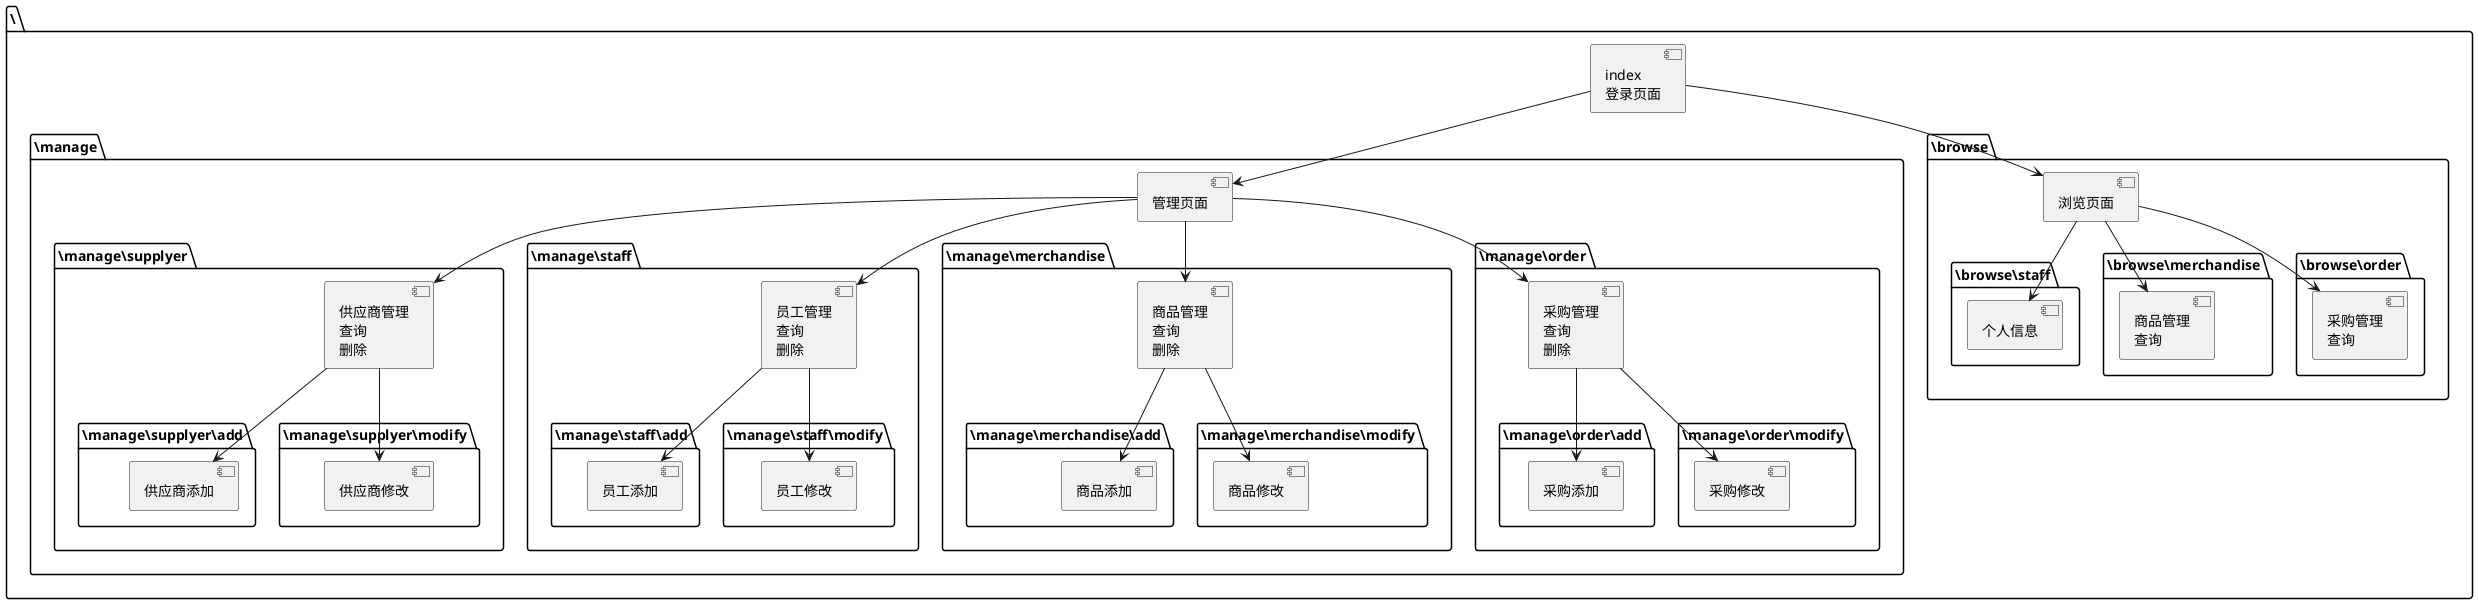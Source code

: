 @startuml pages 

folder "\" {
    [index\n登录页面] as index
    folder "\manage"{
        [管理页面] as admin
        folder "\manage\supplyer"{
            [供应商管理\n查询\n删除] as sup_man
            folder "\manage\supplyer\add"{
                [供应商添加] as sup_add
            }
            folder "\manage\supplyer\modify"{
                [供应商修改] as sup_modify
            }
            sup_man --> sup_add
            sup_man --> sup_modify
        }
        folder "\manage\staff"{
            [员工管理\n查询\n删除] as staff_man
            folder "\manage\staff\add"{
                [员工添加] as staff_add
            }
            folder "\manage\staff\modify"{
                [员工修改] as staff_modify
            }
            staff_man --> staff_add
            staff_man --> staff_modify
        }
        folder "\manage\merchandise"{
            [商品管理\n查询\n删除] as mer_man
            folder "\manage\merchandise\add"{
                [商品添加] as mer_add
            }
            folder "\manage\merchandise\modify"{
                [商品修改] as mer_modify
            }
            mer_man --> mer_add
            mer_man --> mer_modify
        }
        folder "\manage\order"{
            [采购管理\n查询\n删除] as order_man
            folder "\manage\order\add"{
                [采购添加] as order_add
            }
            folder "\manage\order\modify"{
                [采购修改] as order_modify
            }
            order_man --> order_add
            order_man --> order_modify
        }
        admin --> sup_man
        admin --> staff_man
        admin --> mer_man
        admin --> order_man
    }
    folder "\browse"{
        [浏览页面] as user
        folder "\browse\staff"{
            [个人信息] as staff_bro
        }
        folder "\browse\merchandise"{
            [商品管理\n查询] as mer_bro
        }
        folder "\browse\order"{
            [采购管理\n查询] as order_bro
        }
        user --> staff_bro
        user --> mer_bro
        user --> order_bro
    }
    index --> admin
    index --> user
}

@enduml